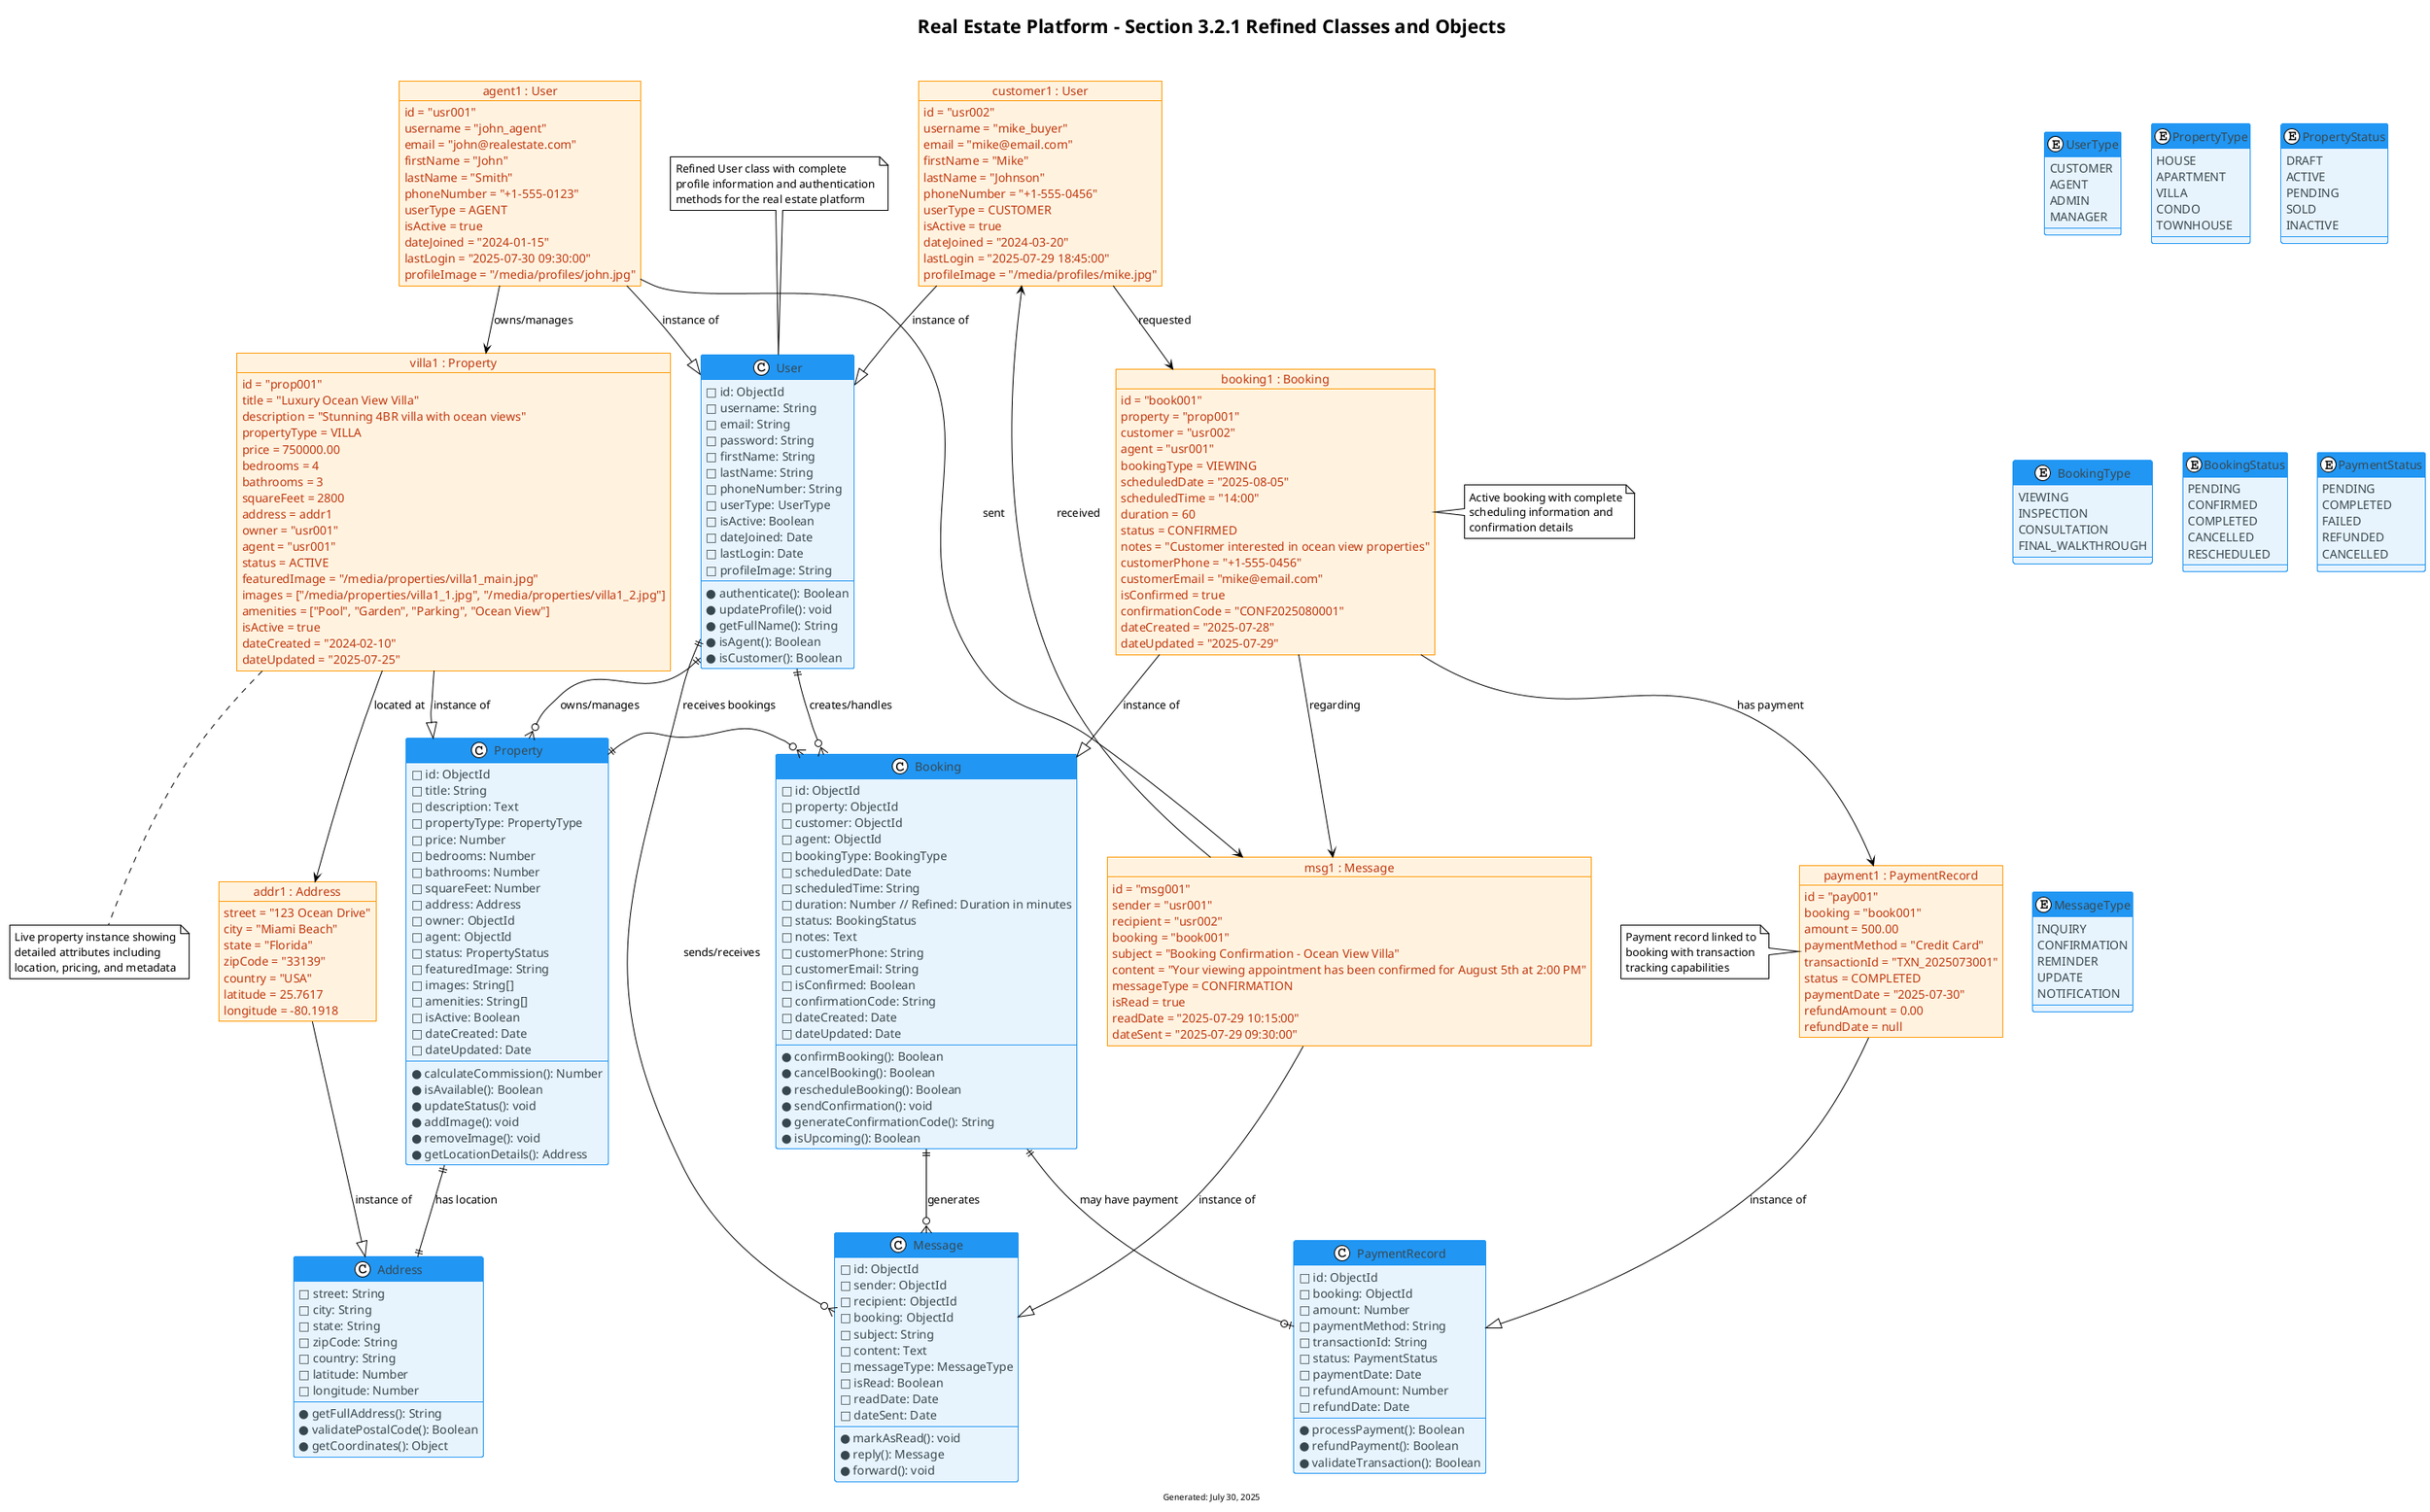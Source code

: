 @startuml RealEstate_Refined_Classes_Objects_3_2_1
!theme plain
skinparam backgroundColor #FFFFFF
skinparam class {
    BackgroundColor #E8F4FD
    BorderColor #2196F3
    FontColor #1976D2
    AttributeFontColor #37474F
    HeaderBackgroundColor #2196F3
    HeaderFontColor #FFFFFF
}
skinparam object {
    BackgroundColor #FFF3E0
    BorderColor #FF9800
    FontColor #E65100
    AttributeFontColor #BF360C
}

title Real Estate Platform - Section 3.2.1 Refined Classes and Objects
footer Generated: July 30, 2025

' Core Domain Classes with Detailed Attributes
class User {
    □ id: ObjectId
    □ username: String
    □ email: String
    □ password: String
    □ firstName: String
    □ lastName: String
    □ phoneNumber: String
    □ userType: UserType
    □ isActive: Boolean
    □ dateJoined: Date
    □ lastLogin: Date
    □ profileImage: String
    --
    ● authenticate(): Boolean
    ● updateProfile(): void
    ● getFullName(): String
    ● isAgent(): Boolean
    ● isCustomer(): Boolean
}

class Property {
    □ id: ObjectId
    □ title: String
    □ description: Text
    □ propertyType: PropertyType
    □ price: Number
    □ bedrooms: Number
    □ bathrooms: Number
    □ squareFeet: Number
    □ address: Address
    □ owner: ObjectId
    □ agent: ObjectId
    □ status: PropertyStatus
    □ featuredImage: String
    □ images: String[]
    □ amenities: String[]
    □ isActive: Boolean
    □ dateCreated: Date
    □ dateUpdated: Date
    --
    ● calculateCommission(): Number
    ● isAvailable(): Boolean
    ● updateStatus(): void
    ● addImage(): void
    ● removeImage(): void
    ● getLocationDetails(): Address
}

class Booking {
    □ id: ObjectId
    □ property: ObjectId
    □ customer: ObjectId
    □ agent: ObjectId
    □ bookingType: BookingType
    □ scheduledDate: Date
    □ scheduledTime: String
    □ duration: Number // Refined: Duration in minutes
    □ status: BookingStatus
    □ notes: Text
    □ customerPhone: String
    □ customerEmail: String
    □ isConfirmed: Boolean
    □ confirmationCode: String
    □ dateCreated: Date
    □ dateUpdated: Date
    --
    ● confirmBooking(): Boolean
    ● cancelBooking(): Boolean
    ● rescheduleBooking(): Boolean
    ● sendConfirmation(): void
    ● generateConfirmationCode(): String
    ● isUpcoming(): Boolean
}

class Address {
    □ street: String
    □ city: String
    □ state: String
    □ zipCode: String
    □ country: String
    □ latitude: Number
    □ longitude: Number
    --
    ● getFullAddress(): String
    ● validatePostalCode(): Boolean
    ● getCoordinates(): Object
}

class PaymentRecord {
    □ id: ObjectId
    □ booking: ObjectId
    □ amount: Number
    □ paymentMethod: String
    □ transactionId: String
    □ status: PaymentStatus
    □ paymentDate: Date
    □ refundAmount: Number
    □ refundDate: Date
    --
    ● processPayment(): Boolean
    ● refundPayment(): Boolean
    ● validateTransaction(): Boolean
}

class Message {
    □ id: ObjectId
    □ sender: ObjectId
    □ recipient: ObjectId
    □ booking: ObjectId
    □ subject: String
    □ content: Text
    □ messageType: MessageType
    □ isRead: Boolean
    □ readDate: Date
    □ dateSent: Date
    --
    ● markAsRead(): void
    ● reply(): Message
    ● forward(): void
}

' Live Object Instances with Detailed Data
object "agent1 : User" as agent1 {
    id = "usr001"
    username = "john_agent"
    email = "john@realestate.com"
    firstName = "John"
    lastName = "Smith"
    phoneNumber = "+1-555-0123"
    userType = AGENT
    isActive = true
    dateJoined = "2024-01-15"
    lastLogin = "2025-07-30 09:30:00"
    profileImage = "/media/profiles/john.jpg"
}

object "customer1 : User" as customer1 {
    id = "usr002"
    username = "mike_buyer"
    email = "mike@email.com"
    firstName = "Mike"
    lastName = "Johnson"
    phoneNumber = "+1-555-0456"
    userType = CUSTOMER
    isActive = true
    dateJoined = "2024-03-20"
    lastLogin = "2025-07-29 18:45:00"
    profileImage = "/media/profiles/mike.jpg"
}

object "villa1 : Property" as villa1 {
    id = "prop001"
    title = "Luxury Ocean View Villa"
    description = "Stunning 4BR villa with ocean views"
    propertyType = VILLA
    price = 750000.00
    bedrooms = 4
    bathrooms = 3
    squareFeet = 2800
    address = addr1
    owner = "usr001"
    agent = "usr001"
    status = ACTIVE
    featuredImage = "/media/properties/villa1_main.jpg"
    images = ["/media/properties/villa1_1.jpg", "/media/properties/villa1_2.jpg"]
    amenities = ["Pool", "Garden", "Parking", "Ocean View"]
    isActive = true
    dateCreated = "2024-02-10"
    dateUpdated = "2025-07-25"
}

object "addr1 : Address" as addr1 {
    street = "123 Ocean Drive"
    city = "Miami Beach"
    state = "Florida"
    zipCode = "33139"
    country = "USA"
    latitude = 25.7617
    longitude = -80.1918
}

object "booking1 : Booking" as booking1 {
    id = "book001"
    property = "prop001"
    customer = "usr002"
    agent = "usr001"
    bookingType = VIEWING
    scheduledDate = "2025-08-05"
    scheduledTime = "14:00"
    duration = 60
    status = CONFIRMED
    notes = "Customer interested in ocean view properties"
    customerPhone = "+1-555-0456"
    customerEmail = "mike@email.com"
    isConfirmed = true
    confirmationCode = "CONF2025080001"
    dateCreated = "2025-07-28"
    dateUpdated = "2025-07-29"
}

object "payment1 : PaymentRecord" as payment1 {
    id = "pay001"
    booking = "book001"
    amount = 500.00
    paymentMethod = "Credit Card"
    transactionId = "TXN_2025073001"
    status = COMPLETED
    paymentDate = "2025-07-30"
    refundAmount = 0.00
    refundDate = null
}

object "msg1 : Message" as msg1 {
    id = "msg001"
    sender = "usr001"
    recipient = "usr002"
    booking = "book001"
    subject = "Booking Confirmation - Ocean View Villa"
    content = "Your viewing appointment has been confirmed for August 5th at 2:00 PM"
    messageType = CONFIRMATION
    isRead = true
    readDate = "2025-07-29 10:15:00"
    dateSent = "2025-07-29 09:30:00"
}

' Class to Object Instantiation Relationships
agent1 --|> User : instance of
customer1 --|> User : instance of
villa1 --|> Property : instance of
addr1 --|> Address : instance of
booking1 --|> Booking : instance of
payment1 --|> PaymentRecord : instance of
msg1 --|> Message : instance of

' Object Relationships with Detailed Associations
agent1 --> villa1 : owns/manages
customer1 --> booking1 : requested
booking1 --> villa1 : for property
villa1 --> addr1 : located at
booking1 --> payment1 : has payment
agent1 --> msg1 : sent
customer1 <-- msg1 : received
booking1 --> msg1 : regarding

' Class Relationships
User ||--o{ Property : owns/manages
User ||--o{ Booking : creates/handles
Property ||--|| Address : has location
Property ||--o{ Booking : receives bookings
Booking ||--o| PaymentRecord : may have payment
User ||--o{ Message : sends/receives
Booking ||--o{ Message : generates

' Enumeration Classes
enum UserType {
    CUSTOMER
    AGENT
    ADMIN
    MANAGER
}

enum PropertyType {
    HOUSE
    APARTMENT
    VILLA
    CONDO
    TOWNHOUSE
}

enum PropertyStatus {
    DRAFT
    ACTIVE
    PENDING
    SOLD
    INACTIVE
}

enum BookingType {
    VIEWING
    INSPECTION
    CONSULTATION
    FINAL_WALKTHROUGH
}

enum BookingStatus {
    PENDING
    CONFIRMED
    COMPLETED
    CANCELLED
    RESCHEDULED
}

enum PaymentStatus {
    PENDING
    COMPLETED
    FAILED
    REFUNDED
    CANCELLED
}

enum MessageType {
    INQUIRY
    CONFIRMATION
    REMINDER
    UPDATE
    NOTIFICATION
}

' Layout hints for better organization
User -[hidden]right- Property
Property -[hidden]right- Booking
agent1 -[hidden]right- customer1
villa1 -[hidden]right- booking1
addr1 -[hidden]right- payment1

note top of User
    Refined User class with complete
    profile information and authentication
    methods for the real estate platform
end note

note bottom of villa1
    Live property instance showing
    detailed attributes including
    location, pricing, and metadata
end note

note right of booking1
    Active booking with complete
    scheduling information and
    confirmation details
end note

note left of payment1
    Payment record linked to
    booking with transaction
    tracking capabilities
end note

@enduml
